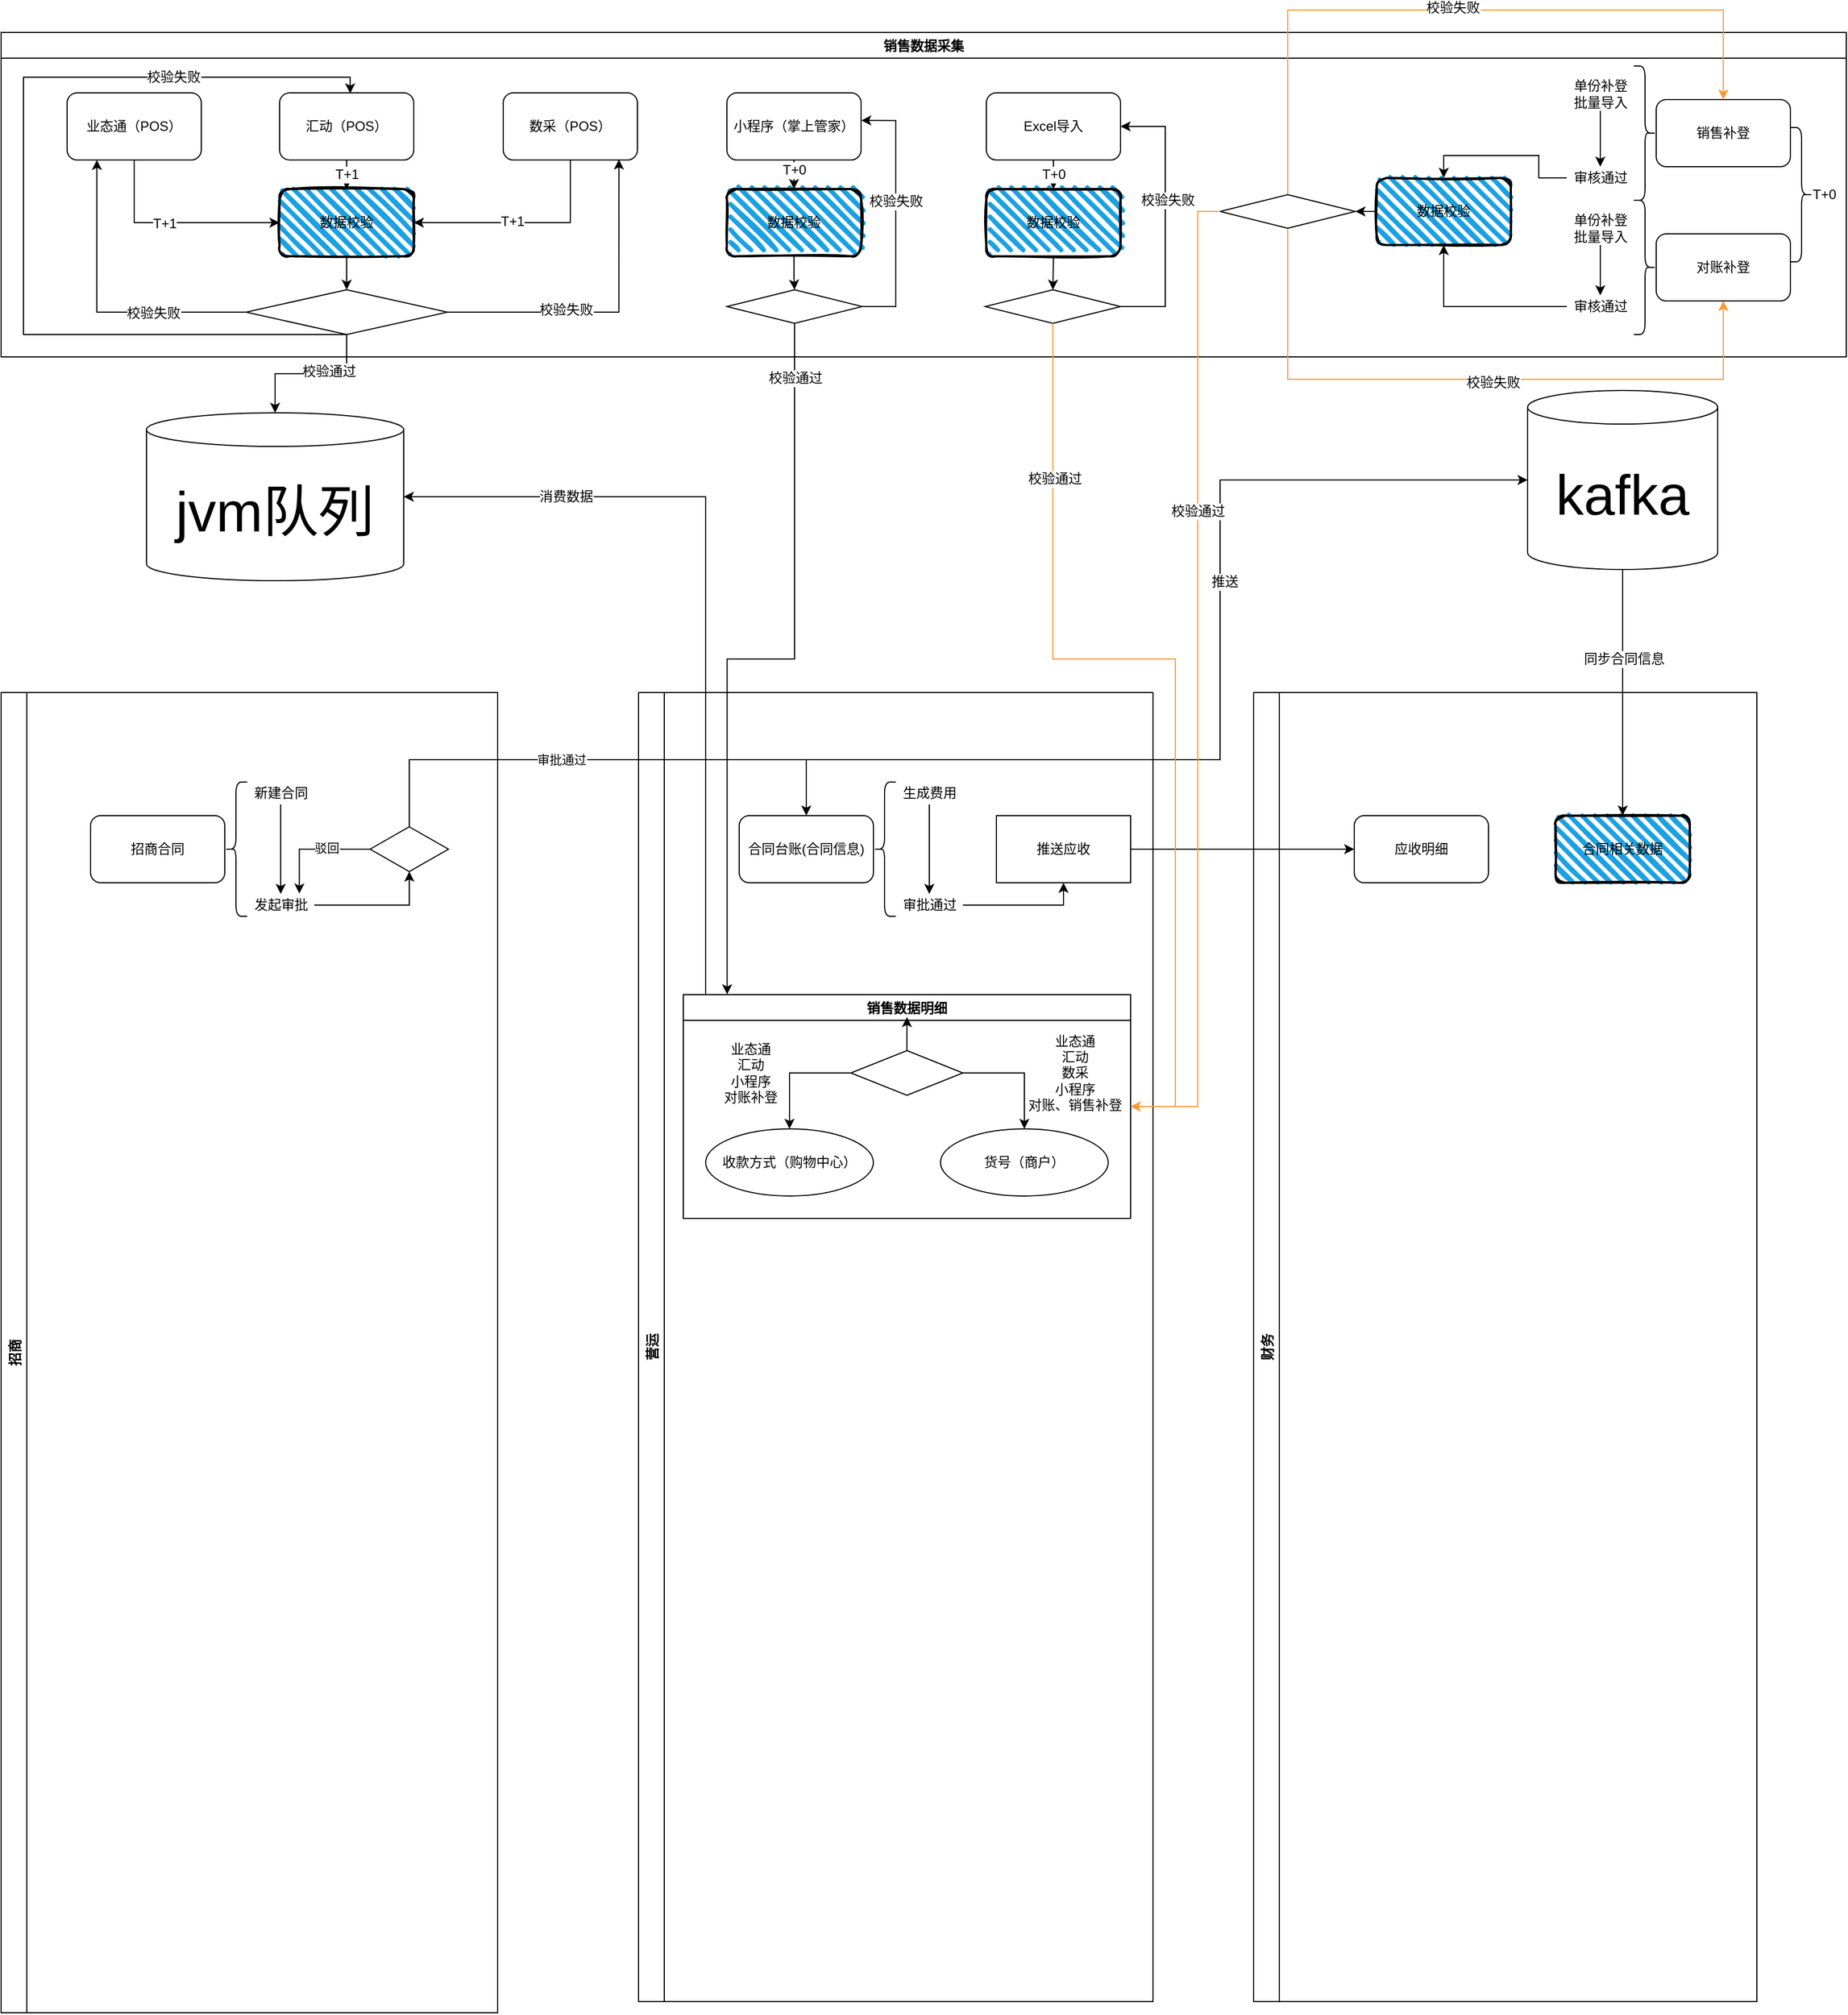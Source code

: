 <mxfile version="17.1.2" type="github">
  <diagram id="C5RBs43oDa-KdzZeNtuy" name="Page-1">
    <mxGraphModel dx="2370" dy="3736" grid="1" gridSize="10" guides="1" tooltips="1" connect="1" arrows="1" fold="1" page="1" pageScale="1" pageWidth="827" pageHeight="1169" math="0" shadow="0">
      <root>
        <mxCell id="WIyWlLk6GJQsqaUBKTNV-0" />
        <mxCell id="WIyWlLk6GJQsqaUBKTNV-1" parent="WIyWlLk6GJQsqaUBKTNV-0" />
        <mxCell id="hI4Vrk3YfiVBAEvMPHJm-42" value="招商" style="swimlane;horizontal=0;" vertex="1" parent="WIyWlLk6GJQsqaUBKTNV-1">
          <mxGeometry y="-1170" width="444" height="1180" as="geometry">
            <mxRectangle x="100" y="320" width="30" height="50" as="alternateBounds" />
          </mxGeometry>
        </mxCell>
        <mxCell id="hI4Vrk3YfiVBAEvMPHJm-3" value="招商合同" style="rounded=1;whiteSpace=wrap;html=1;" vertex="1" parent="hI4Vrk3YfiVBAEvMPHJm-42">
          <mxGeometry x="80" y="110" width="120" height="60" as="geometry" />
        </mxCell>
        <mxCell id="hI4Vrk3YfiVBAEvMPHJm-11" value="新建合同" style="text;html=1;align=center;verticalAlign=middle;resizable=0;points=[];autosize=1;strokeColor=none;fillColor=none;" vertex="1" parent="hI4Vrk3YfiVBAEvMPHJm-42">
          <mxGeometry x="220" y="80" width="60" height="20" as="geometry" />
        </mxCell>
        <mxCell id="hI4Vrk3YfiVBAEvMPHJm-13" value="" style="edgeStyle=orthogonalEdgeStyle;rounded=0;orthogonalLoop=1;jettySize=auto;html=1;" edge="1" parent="hI4Vrk3YfiVBAEvMPHJm-42" source="hI4Vrk3YfiVBAEvMPHJm-11" target="hI4Vrk3YfiVBAEvMPHJm-12">
          <mxGeometry relative="1" as="geometry" />
        </mxCell>
        <mxCell id="hI4Vrk3YfiVBAEvMPHJm-10" value="" style="shape=curlyBracket;whiteSpace=wrap;html=1;rounded=1;" vertex="1" parent="hI4Vrk3YfiVBAEvMPHJm-42">
          <mxGeometry x="200" y="80" width="20" height="120" as="geometry" />
        </mxCell>
        <mxCell id="hI4Vrk3YfiVBAEvMPHJm-50" style="edgeStyle=orthogonalEdgeStyle;rounded=0;orthogonalLoop=1;jettySize=auto;html=1;entryX=0.5;entryY=1;entryDx=0;entryDy=0;" edge="1" parent="hI4Vrk3YfiVBAEvMPHJm-42" source="hI4Vrk3YfiVBAEvMPHJm-12" target="hI4Vrk3YfiVBAEvMPHJm-49">
          <mxGeometry relative="1" as="geometry" />
        </mxCell>
        <mxCell id="hI4Vrk3YfiVBAEvMPHJm-12" value="发起审批" style="text;html=1;align=center;verticalAlign=middle;resizable=0;points=[];autosize=1;strokeColor=none;fillColor=none;" vertex="1" parent="hI4Vrk3YfiVBAEvMPHJm-42">
          <mxGeometry x="220" y="180" width="60" height="20" as="geometry" />
        </mxCell>
        <mxCell id="hI4Vrk3YfiVBAEvMPHJm-54" style="edgeStyle=orthogonalEdgeStyle;rounded=0;orthogonalLoop=1;jettySize=auto;html=1;entryX=0.778;entryY=-0.017;entryDx=0;entryDy=0;entryPerimeter=0;" edge="1" parent="hI4Vrk3YfiVBAEvMPHJm-42" source="hI4Vrk3YfiVBAEvMPHJm-49" target="hI4Vrk3YfiVBAEvMPHJm-12">
          <mxGeometry relative="1" as="geometry" />
        </mxCell>
        <mxCell id="hI4Vrk3YfiVBAEvMPHJm-55" value="驳回" style="edgeLabel;html=1;align=center;verticalAlign=middle;resizable=0;points=[];" vertex="1" connectable="0" parent="hI4Vrk3YfiVBAEvMPHJm-54">
          <mxGeometry x="-0.238" y="-1" relative="1" as="geometry">
            <mxPoint as="offset" />
          </mxGeometry>
        </mxCell>
        <mxCell id="hI4Vrk3YfiVBAEvMPHJm-49" value="" style="rhombus;whiteSpace=wrap;html=1;" vertex="1" parent="hI4Vrk3YfiVBAEvMPHJm-42">
          <mxGeometry x="330" y="120" width="70" height="40" as="geometry" />
        </mxCell>
        <mxCell id="hI4Vrk3YfiVBAEvMPHJm-44" value="营运" style="swimlane;horizontal=0;startSize=23;" vertex="1" parent="WIyWlLk6GJQsqaUBKTNV-1">
          <mxGeometry x="570" y="-1170" width="460" height="1170" as="geometry">
            <mxRectangle x="100" y="320" width="30" height="50" as="alternateBounds" />
          </mxGeometry>
        </mxCell>
        <mxCell id="hI4Vrk3YfiVBAEvMPHJm-29" value="生成费用" style="text;html=1;align=center;verticalAlign=middle;resizable=0;points=[];autosize=1;strokeColor=none;fillColor=none;" vertex="1" parent="hI4Vrk3YfiVBAEvMPHJm-44">
          <mxGeometry x="230" y="80" width="60" height="20" as="geometry" />
        </mxCell>
        <mxCell id="hI4Vrk3YfiVBAEvMPHJm-30" value="审批通过" style="text;html=1;align=center;verticalAlign=middle;resizable=0;points=[];autosize=1;strokeColor=none;fillColor=none;" vertex="1" parent="hI4Vrk3YfiVBAEvMPHJm-44">
          <mxGeometry x="230" y="180" width="60" height="20" as="geometry" />
        </mxCell>
        <mxCell id="hI4Vrk3YfiVBAEvMPHJm-31" value="" style="edgeStyle=orthogonalEdgeStyle;rounded=0;orthogonalLoop=1;jettySize=auto;html=1;" edge="1" parent="hI4Vrk3YfiVBAEvMPHJm-44" source="hI4Vrk3YfiVBAEvMPHJm-29" target="hI4Vrk3YfiVBAEvMPHJm-30">
          <mxGeometry relative="1" as="geometry">
            <Array as="points">
              <mxPoint x="260" y="160" />
              <mxPoint x="260" y="160" />
            </Array>
          </mxGeometry>
        </mxCell>
        <mxCell id="hI4Vrk3YfiVBAEvMPHJm-58" value="" style="shape=curlyBracket;whiteSpace=wrap;html=1;rounded=1;" vertex="1" parent="hI4Vrk3YfiVBAEvMPHJm-44">
          <mxGeometry x="210" y="80" width="20" height="120" as="geometry" />
        </mxCell>
        <mxCell id="hI4Vrk3YfiVBAEvMPHJm-67" value="推送应收" style="whiteSpace=wrap;html=1;" vertex="1" parent="hI4Vrk3YfiVBAEvMPHJm-44">
          <mxGeometry x="320" y="110" width="120" height="60" as="geometry" />
        </mxCell>
        <mxCell id="hI4Vrk3YfiVBAEvMPHJm-68" value="" style="edgeStyle=orthogonalEdgeStyle;rounded=0;orthogonalLoop=1;jettySize=auto;html=1;" edge="1" parent="hI4Vrk3YfiVBAEvMPHJm-44" source="hI4Vrk3YfiVBAEvMPHJm-30" target="hI4Vrk3YfiVBAEvMPHJm-67">
          <mxGeometry relative="1" as="geometry" />
        </mxCell>
        <mxCell id="hI4Vrk3YfiVBAEvMPHJm-71" value="合同台账(合同信息)" style="rounded=1;whiteSpace=wrap;html=1;" vertex="1" parent="hI4Vrk3YfiVBAEvMPHJm-44">
          <mxGeometry x="90" y="110" width="120" height="60" as="geometry" />
        </mxCell>
        <mxCell id="hI4Vrk3YfiVBAEvMPHJm-78" value="" style="edgeStyle=segmentEdgeStyle;endArrow=classic;html=1;rounded=0;fontSize=50;" edge="1" parent="hI4Vrk3YfiVBAEvMPHJm-44" target="hI4Vrk3YfiVBAEvMPHJm-75">
          <mxGeometry width="50" height="50" relative="1" as="geometry">
            <mxPoint x="150" y="60" as="sourcePoint" />
            <mxPoint x="100" y="10" as="targetPoint" />
            <Array as="points">
              <mxPoint x="520" y="60" />
              <mxPoint x="520" y="-190" />
            </Array>
          </mxGeometry>
        </mxCell>
        <mxCell id="hI4Vrk3YfiVBAEvMPHJm-139" value="推送" style="edgeLabel;html=1;align=center;verticalAlign=middle;resizable=0;points=[];fontSize=12;" vertex="1" connectable="0" parent="hI4Vrk3YfiVBAEvMPHJm-78">
          <mxGeometry x="0.183" y="-4" relative="1" as="geometry">
            <mxPoint as="offset" />
          </mxGeometry>
        </mxCell>
        <mxCell id="hI4Vrk3YfiVBAEvMPHJm-140" value="销售数据明细" style="swimlane;fontSize=12;" vertex="1" parent="hI4Vrk3YfiVBAEvMPHJm-44">
          <mxGeometry x="40" y="270" width="400" height="200" as="geometry" />
        </mxCell>
        <mxCell id="hI4Vrk3YfiVBAEvMPHJm-142" value="收款方式（购物中心）" style="ellipse;whiteSpace=wrap;html=1;fontSize=12;" vertex="1" parent="hI4Vrk3YfiVBAEvMPHJm-140">
          <mxGeometry x="20" y="120" width="150" height="60" as="geometry" />
        </mxCell>
        <mxCell id="hI4Vrk3YfiVBAEvMPHJm-141" value="货号（商户）" style="ellipse;whiteSpace=wrap;html=1;fontSize=12;" vertex="1" parent="hI4Vrk3YfiVBAEvMPHJm-140">
          <mxGeometry x="230" y="120" width="150" height="60" as="geometry" />
        </mxCell>
        <mxCell id="hI4Vrk3YfiVBAEvMPHJm-146" style="edgeStyle=orthogonalEdgeStyle;rounded=0;orthogonalLoop=1;jettySize=auto;html=1;exitX=0;exitY=0.5;exitDx=0;exitDy=0;entryX=0.5;entryY=0;entryDx=0;entryDy=0;fontSize=12;" edge="1" parent="hI4Vrk3YfiVBAEvMPHJm-140" source="hI4Vrk3YfiVBAEvMPHJm-143" target="hI4Vrk3YfiVBAEvMPHJm-142">
          <mxGeometry relative="1" as="geometry">
            <Array as="points">
              <mxPoint x="95" y="70" />
            </Array>
          </mxGeometry>
        </mxCell>
        <mxCell id="hI4Vrk3YfiVBAEvMPHJm-147" value="业态通&lt;br&gt;汇动&lt;br&gt;小程序&lt;br&gt;对账补登" style="edgeLabel;html=1;align=center;verticalAlign=middle;resizable=0;points=[];fontSize=12;" vertex="1" connectable="0" parent="hI4Vrk3YfiVBAEvMPHJm-146">
          <mxGeometry x="-0.383" relative="1" as="geometry">
            <mxPoint x="-58" as="offset" />
          </mxGeometry>
        </mxCell>
        <mxCell id="hI4Vrk3YfiVBAEvMPHJm-148" style="edgeStyle=orthogonalEdgeStyle;rounded=0;orthogonalLoop=1;jettySize=auto;html=1;exitX=1;exitY=0.5;exitDx=0;exitDy=0;entryX=0.5;entryY=0;entryDx=0;entryDy=0;fontSize=12;" edge="1" parent="hI4Vrk3YfiVBAEvMPHJm-140" source="hI4Vrk3YfiVBAEvMPHJm-143" target="hI4Vrk3YfiVBAEvMPHJm-141">
          <mxGeometry relative="1" as="geometry" />
        </mxCell>
        <mxCell id="hI4Vrk3YfiVBAEvMPHJm-149" value="业态通&lt;br&gt;汇动&lt;br&gt;数采&lt;br&gt;小程序&lt;br&gt;对账、销售补登" style="edgeLabel;html=1;align=center;verticalAlign=middle;resizable=0;points=[];fontSize=12;" vertex="1" connectable="0" parent="hI4Vrk3YfiVBAEvMPHJm-148">
          <mxGeometry x="-0.2" y="1" relative="1" as="geometry">
            <mxPoint x="58" y="1" as="offset" />
          </mxGeometry>
        </mxCell>
        <mxCell id="hI4Vrk3YfiVBAEvMPHJm-143" value="" style="rhombus;whiteSpace=wrap;html=1;fontSize=12;" vertex="1" parent="hI4Vrk3YfiVBAEvMPHJm-140">
          <mxGeometry x="150" y="50" width="100" height="40" as="geometry" />
        </mxCell>
        <mxCell id="hI4Vrk3YfiVBAEvMPHJm-45" value="财务" style="swimlane;horizontal=0;startSize=23;" vertex="1" parent="WIyWlLk6GJQsqaUBKTNV-1">
          <mxGeometry x="1120" y="-1170" width="450" height="1170" as="geometry">
            <mxRectangle x="100" y="320" width="30" height="50" as="alternateBounds" />
          </mxGeometry>
        </mxCell>
        <mxCell id="hI4Vrk3YfiVBAEvMPHJm-32" value="应收明细" style="rounded=1;whiteSpace=wrap;html=1;" vertex="1" parent="hI4Vrk3YfiVBAEvMPHJm-45">
          <mxGeometry x="90" y="110" width="120" height="60" as="geometry" />
        </mxCell>
        <mxCell id="hI4Vrk3YfiVBAEvMPHJm-72" value="合同相关数据" style="rounded=1;whiteSpace=wrap;html=1;strokeWidth=2;fillWeight=4;hachureGap=8;hachureAngle=45;fillColor=#1ba1e2;sketch=1;" vertex="1" parent="hI4Vrk3YfiVBAEvMPHJm-45">
          <mxGeometry x="270" y="110" width="120" height="60" as="geometry" />
        </mxCell>
        <mxCell id="hI4Vrk3YfiVBAEvMPHJm-51" style="edgeStyle=orthogonalEdgeStyle;rounded=0;orthogonalLoop=1;jettySize=auto;html=1;" edge="1" parent="WIyWlLk6GJQsqaUBKTNV-1" source="hI4Vrk3YfiVBAEvMPHJm-49">
          <mxGeometry relative="1" as="geometry">
            <mxPoint x="720" y="-1060" as="targetPoint" />
            <Array as="points">
              <mxPoint x="409" y="-1110" />
              <mxPoint x="720" y="-1110" />
              <mxPoint x="720" y="-1060" />
            </Array>
          </mxGeometry>
        </mxCell>
        <mxCell id="hI4Vrk3YfiVBAEvMPHJm-52" value="审批通过" style="edgeLabel;html=1;align=center;verticalAlign=middle;resizable=0;points=[];" vertex="1" connectable="0" parent="hI4Vrk3YfiVBAEvMPHJm-51">
          <mxGeometry x="-0.417" relative="1" as="geometry">
            <mxPoint x="60" as="offset" />
          </mxGeometry>
        </mxCell>
        <mxCell id="hI4Vrk3YfiVBAEvMPHJm-69" style="edgeStyle=orthogonalEdgeStyle;rounded=0;orthogonalLoop=1;jettySize=auto;html=1;entryX=0;entryY=0.5;entryDx=0;entryDy=0;" edge="1" parent="WIyWlLk6GJQsqaUBKTNV-1" source="hI4Vrk3YfiVBAEvMPHJm-67" target="hI4Vrk3YfiVBAEvMPHJm-32">
          <mxGeometry relative="1" as="geometry" />
        </mxCell>
        <mxCell id="hI4Vrk3YfiVBAEvMPHJm-79" style="edgeStyle=orthogonalEdgeStyle;rounded=0;orthogonalLoop=1;jettySize=auto;html=1;fontSize=50;" edge="1" parent="WIyWlLk6GJQsqaUBKTNV-1" source="hI4Vrk3YfiVBAEvMPHJm-75" target="hI4Vrk3YfiVBAEvMPHJm-72">
          <mxGeometry relative="1" as="geometry" />
        </mxCell>
        <mxCell id="hI4Vrk3YfiVBAEvMPHJm-80" value="同步合同信息" style="edgeLabel;html=1;align=center;verticalAlign=middle;resizable=0;points=[];fontSize=12;" vertex="1" connectable="0" parent="hI4Vrk3YfiVBAEvMPHJm-79">
          <mxGeometry x="-0.275" y="2" relative="1" as="geometry">
            <mxPoint x="-1" as="offset" />
          </mxGeometry>
        </mxCell>
        <mxCell id="hI4Vrk3YfiVBAEvMPHJm-75" value="kafka" style="shape=cylinder3;whiteSpace=wrap;html=1;boundedLbl=1;backgroundOutline=1;size=15;fontSize=50;" vertex="1" parent="WIyWlLk6GJQsqaUBKTNV-1">
          <mxGeometry x="1365" y="-1440" width="170" height="160" as="geometry" />
        </mxCell>
        <mxCell id="hI4Vrk3YfiVBAEvMPHJm-81" value="销售数据采集" style="swimlane;fontSize=12;" vertex="1" parent="WIyWlLk6GJQsqaUBKTNV-1">
          <mxGeometry y="-1760" width="1650" height="290" as="geometry" />
        </mxCell>
        <mxCell id="hI4Vrk3YfiVBAEvMPHJm-91" style="edgeStyle=orthogonalEdgeStyle;rounded=0;orthogonalLoop=1;jettySize=auto;html=1;fontSize=12;entryX=0;entryY=0.5;entryDx=0;entryDy=0;" edge="1" parent="hI4Vrk3YfiVBAEvMPHJm-81" source="hI4Vrk3YfiVBAEvMPHJm-85" target="hI4Vrk3YfiVBAEvMPHJm-101">
          <mxGeometry relative="1" as="geometry">
            <mxPoint x="230" y="176" as="targetPoint" />
            <Array as="points">
              <mxPoint x="119" y="170" />
            </Array>
          </mxGeometry>
        </mxCell>
        <mxCell id="hI4Vrk3YfiVBAEvMPHJm-123" value="T+1" style="edgeLabel;html=1;align=center;verticalAlign=middle;resizable=0;points=[];fontSize=12;" vertex="1" connectable="0" parent="hI4Vrk3YfiVBAEvMPHJm-91">
          <mxGeometry x="-0.109" y="-1" relative="1" as="geometry">
            <mxPoint as="offset" />
          </mxGeometry>
        </mxCell>
        <mxCell id="hI4Vrk3YfiVBAEvMPHJm-85" value="业态通（POS）" style="rounded=1;whiteSpace=wrap;html=1;fontSize=12;" vertex="1" parent="hI4Vrk3YfiVBAEvMPHJm-81">
          <mxGeometry x="59" y="54" width="120" height="60" as="geometry" />
        </mxCell>
        <mxCell id="hI4Vrk3YfiVBAEvMPHJm-92" value="T+1" style="edgeStyle=orthogonalEdgeStyle;rounded=0;orthogonalLoop=1;jettySize=auto;html=1;entryX=0.5;entryY=0;entryDx=0;entryDy=0;fontSize=12;" edge="1" parent="hI4Vrk3YfiVBAEvMPHJm-81" source="hI4Vrk3YfiVBAEvMPHJm-86" target="hI4Vrk3YfiVBAEvMPHJm-101">
          <mxGeometry relative="1" as="geometry">
            <mxPoint x="309" y="160" as="targetPoint" />
          </mxGeometry>
        </mxCell>
        <mxCell id="hI4Vrk3YfiVBAEvMPHJm-86" value="汇动（POS）" style="rounded=1;whiteSpace=wrap;html=1;fontSize=12;" vertex="1" parent="hI4Vrk3YfiVBAEvMPHJm-81">
          <mxGeometry x="249" y="54" width="120" height="60" as="geometry" />
        </mxCell>
        <mxCell id="hI4Vrk3YfiVBAEvMPHJm-93" style="edgeStyle=orthogonalEdgeStyle;rounded=0;orthogonalLoop=1;jettySize=auto;html=1;fontSize=12;entryX=1;entryY=0.5;entryDx=0;entryDy=0;" edge="1" parent="hI4Vrk3YfiVBAEvMPHJm-81" source="hI4Vrk3YfiVBAEvMPHJm-87" target="hI4Vrk3YfiVBAEvMPHJm-101">
          <mxGeometry relative="1" as="geometry">
            <mxPoint x="400" y="176" as="targetPoint" />
            <Array as="points">
              <mxPoint x="509" y="170" />
            </Array>
          </mxGeometry>
        </mxCell>
        <mxCell id="hI4Vrk3YfiVBAEvMPHJm-124" value="T+1" style="edgeLabel;html=1;align=center;verticalAlign=middle;resizable=0;points=[];fontSize=12;" vertex="1" connectable="0" parent="hI4Vrk3YfiVBAEvMPHJm-93">
          <mxGeometry x="0.1" y="-1" relative="1" as="geometry">
            <mxPoint as="offset" />
          </mxGeometry>
        </mxCell>
        <mxCell id="hI4Vrk3YfiVBAEvMPHJm-87" value="数采（POS）" style="rounded=1;whiteSpace=wrap;html=1;fontSize=12;" vertex="1" parent="hI4Vrk3YfiVBAEvMPHJm-81">
          <mxGeometry x="449" y="54" width="120" height="60" as="geometry" />
        </mxCell>
        <mxCell id="hI4Vrk3YfiVBAEvMPHJm-126" style="edgeStyle=orthogonalEdgeStyle;rounded=0;orthogonalLoop=1;jettySize=auto;html=1;entryX=0.5;entryY=0;entryDx=0;entryDy=0;fontSize=12;" edge="1" parent="hI4Vrk3YfiVBAEvMPHJm-81" source="hI4Vrk3YfiVBAEvMPHJm-88" target="hI4Vrk3YfiVBAEvMPHJm-125">
          <mxGeometry relative="1" as="geometry" />
        </mxCell>
        <mxCell id="hI4Vrk3YfiVBAEvMPHJm-129" value="T+0" style="edgeLabel;html=1;align=center;verticalAlign=middle;resizable=0;points=[];fontSize=12;" vertex="1" connectable="0" parent="hI4Vrk3YfiVBAEvMPHJm-126">
          <mxGeometry x="0.359" relative="1" as="geometry">
            <mxPoint as="offset" />
          </mxGeometry>
        </mxCell>
        <mxCell id="hI4Vrk3YfiVBAEvMPHJm-88" value="小程序（掌上管家）" style="rounded=1;whiteSpace=wrap;html=1;fontSize=12;" vertex="1" parent="hI4Vrk3YfiVBAEvMPHJm-81">
          <mxGeometry x="649" y="54" width="120" height="60" as="geometry" />
        </mxCell>
        <mxCell id="hI4Vrk3YfiVBAEvMPHJm-103" value="" style="edgeStyle=orthogonalEdgeStyle;rounded=0;orthogonalLoop=1;jettySize=auto;html=1;fontSize=12;" edge="1" parent="hI4Vrk3YfiVBAEvMPHJm-81" source="hI4Vrk3YfiVBAEvMPHJm-101" target="hI4Vrk3YfiVBAEvMPHJm-102">
          <mxGeometry relative="1" as="geometry" />
        </mxCell>
        <mxCell id="hI4Vrk3YfiVBAEvMPHJm-101" value="数据校验" style="rounded=1;whiteSpace=wrap;html=1;strokeWidth=2;fillWeight=4;hachureGap=8;hachureAngle=45;fillColor=#1ba1e2;sketch=1;fontSize=12;" vertex="1" parent="hI4Vrk3YfiVBAEvMPHJm-81">
          <mxGeometry x="249" y="140" width="120" height="60" as="geometry" />
        </mxCell>
        <mxCell id="hI4Vrk3YfiVBAEvMPHJm-109" style="edgeStyle=orthogonalEdgeStyle;rounded=0;orthogonalLoop=1;jettySize=auto;html=1;exitX=0;exitY=0.5;exitDx=0;exitDy=0;entryX=0.222;entryY=0.999;entryDx=0;entryDy=0;entryPerimeter=0;fontSize=50;" edge="1" parent="hI4Vrk3YfiVBAEvMPHJm-81" source="hI4Vrk3YfiVBAEvMPHJm-102" target="hI4Vrk3YfiVBAEvMPHJm-85">
          <mxGeometry relative="1" as="geometry" />
        </mxCell>
        <mxCell id="hI4Vrk3YfiVBAEvMPHJm-110" value="校验失败" style="edgeLabel;html=1;align=center;verticalAlign=middle;resizable=0;points=[];fontSize=12;" vertex="1" connectable="0" parent="hI4Vrk3YfiVBAEvMPHJm-109">
          <mxGeometry x="-0.379" y="1" relative="1" as="geometry">
            <mxPoint as="offset" />
          </mxGeometry>
        </mxCell>
        <mxCell id="hI4Vrk3YfiVBAEvMPHJm-111" style="edgeStyle=orthogonalEdgeStyle;rounded=0;orthogonalLoop=1;jettySize=auto;html=1;exitX=1;exitY=0.5;exitDx=0;exitDy=0;entryX=0.862;entryY=0.992;entryDx=0;entryDy=0;entryPerimeter=0;fontSize=12;" edge="1" parent="hI4Vrk3YfiVBAEvMPHJm-81" source="hI4Vrk3YfiVBAEvMPHJm-102" target="hI4Vrk3YfiVBAEvMPHJm-87">
          <mxGeometry relative="1" as="geometry" />
        </mxCell>
        <mxCell id="hI4Vrk3YfiVBAEvMPHJm-112" value="校验失败" style="edgeLabel;html=1;align=center;verticalAlign=middle;resizable=0;points=[];fontSize=12;" vertex="1" connectable="0" parent="hI4Vrk3YfiVBAEvMPHJm-111">
          <mxGeometry x="-0.267" y="2" relative="1" as="geometry">
            <mxPoint as="offset" />
          </mxGeometry>
        </mxCell>
        <mxCell id="hI4Vrk3YfiVBAEvMPHJm-102" value="" style="rhombus;whiteSpace=wrap;html=1;fontSize=12;" vertex="1" parent="hI4Vrk3YfiVBAEvMPHJm-81">
          <mxGeometry x="219" y="230" width="180" height="40" as="geometry" />
        </mxCell>
        <mxCell id="hI4Vrk3YfiVBAEvMPHJm-115" style="edgeStyle=orthogonalEdgeStyle;rounded=0;orthogonalLoop=1;jettySize=auto;html=1;fontSize=12;entryX=0.526;entryY=0.009;entryDx=0;entryDy=0;entryPerimeter=0;" edge="1" parent="hI4Vrk3YfiVBAEvMPHJm-81" target="hI4Vrk3YfiVBAEvMPHJm-86">
          <mxGeometry relative="1" as="geometry">
            <mxPoint x="320" y="40" as="targetPoint" />
            <mxPoint x="310" y="270" as="sourcePoint" />
            <Array as="points">
              <mxPoint x="303" y="270" />
              <mxPoint x="20" y="270" />
              <mxPoint x="20" y="40" />
              <mxPoint x="312" y="40" />
            </Array>
          </mxGeometry>
        </mxCell>
        <mxCell id="hI4Vrk3YfiVBAEvMPHJm-117" value="校验失败" style="edgeLabel;html=1;align=center;verticalAlign=middle;resizable=0;points=[];fontSize=12;" vertex="1" connectable="0" parent="hI4Vrk3YfiVBAEvMPHJm-115">
          <mxGeometry x="0.582" relative="1" as="geometry">
            <mxPoint as="offset" />
          </mxGeometry>
        </mxCell>
        <mxCell id="hI4Vrk3YfiVBAEvMPHJm-132" style="edgeStyle=orthogonalEdgeStyle;rounded=0;orthogonalLoop=1;jettySize=auto;html=1;entryX=0.5;entryY=0;entryDx=0;entryDy=0;fontSize=12;" edge="1" parent="hI4Vrk3YfiVBAEvMPHJm-81" source="hI4Vrk3YfiVBAEvMPHJm-125" target="hI4Vrk3YfiVBAEvMPHJm-130">
          <mxGeometry relative="1" as="geometry" />
        </mxCell>
        <mxCell id="hI4Vrk3YfiVBAEvMPHJm-125" value="数据校验" style="rounded=1;whiteSpace=wrap;html=1;strokeWidth=2;fillWeight=4;hachureGap=8;hachureAngle=45;fillColor=#1ba1e2;sketch=1;fontSize=12;" vertex="1" parent="hI4Vrk3YfiVBAEvMPHJm-81">
          <mxGeometry x="649" y="140" width="120" height="60" as="geometry" />
        </mxCell>
        <mxCell id="hI4Vrk3YfiVBAEvMPHJm-133" style="edgeStyle=orthogonalEdgeStyle;rounded=0;orthogonalLoop=1;jettySize=auto;html=1;exitX=1;exitY=0.5;exitDx=0;exitDy=0;entryX=1.001;entryY=0.411;entryDx=0;entryDy=0;entryPerimeter=0;fontSize=12;" edge="1" parent="hI4Vrk3YfiVBAEvMPHJm-81" source="hI4Vrk3YfiVBAEvMPHJm-130" target="hI4Vrk3YfiVBAEvMPHJm-88">
          <mxGeometry relative="1" as="geometry">
            <Array as="points">
              <mxPoint x="800" y="245" />
              <mxPoint x="800" y="79" />
            </Array>
          </mxGeometry>
        </mxCell>
        <mxCell id="hI4Vrk3YfiVBAEvMPHJm-134" value="校验失败" style="edgeLabel;html=1;align=center;verticalAlign=middle;resizable=0;points=[];fontSize=12;" vertex="1" connectable="0" parent="hI4Vrk3YfiVBAEvMPHJm-133">
          <mxGeometry x="0.098" relative="1" as="geometry">
            <mxPoint as="offset" />
          </mxGeometry>
        </mxCell>
        <mxCell id="hI4Vrk3YfiVBAEvMPHJm-130" value="" style="rhombus;whiteSpace=wrap;html=1;fontSize=12;" vertex="1" parent="hI4Vrk3YfiVBAEvMPHJm-81">
          <mxGeometry x="649" y="230" width="121" height="30" as="geometry" />
        </mxCell>
        <mxCell id="hI4Vrk3YfiVBAEvMPHJm-156" value="T+0" style="edgeStyle=orthogonalEdgeStyle;rounded=0;orthogonalLoop=1;jettySize=auto;html=1;entryX=0.5;entryY=0;entryDx=0;entryDy=0;fontSize=12;" edge="1" parent="hI4Vrk3YfiVBAEvMPHJm-81" source="hI4Vrk3YfiVBAEvMPHJm-150" target="hI4Vrk3YfiVBAEvMPHJm-153">
          <mxGeometry relative="1" as="geometry" />
        </mxCell>
        <mxCell id="hI4Vrk3YfiVBAEvMPHJm-150" value="Excel导入" style="rounded=1;whiteSpace=wrap;html=1;fontSize=12;" vertex="1" parent="hI4Vrk3YfiVBAEvMPHJm-81">
          <mxGeometry x="881" y="54" width="120" height="60" as="geometry" />
        </mxCell>
        <mxCell id="hI4Vrk3YfiVBAEvMPHJm-151" value="销售补登" style="rounded=1;whiteSpace=wrap;html=1;fontSize=12;" vertex="1" parent="hI4Vrk3YfiVBAEvMPHJm-81">
          <mxGeometry x="1480" y="60" width="120" height="60" as="geometry" />
        </mxCell>
        <mxCell id="hI4Vrk3YfiVBAEvMPHJm-152" value="对账补登" style="rounded=1;whiteSpace=wrap;html=1;fontSize=12;" vertex="1" parent="hI4Vrk3YfiVBAEvMPHJm-81">
          <mxGeometry x="1480" y="180" width="120" height="60" as="geometry" />
        </mxCell>
        <mxCell id="hI4Vrk3YfiVBAEvMPHJm-160" style="edgeStyle=orthogonalEdgeStyle;rounded=0;orthogonalLoop=1;jettySize=auto;html=1;exitX=0.5;exitY=1;exitDx=0;exitDy=0;entryX=0.5;entryY=0;entryDx=0;entryDy=0;fontSize=12;" edge="1" parent="hI4Vrk3YfiVBAEvMPHJm-81" source="hI4Vrk3YfiVBAEvMPHJm-153" target="hI4Vrk3YfiVBAEvMPHJm-157">
          <mxGeometry relative="1" as="geometry" />
        </mxCell>
        <mxCell id="hI4Vrk3YfiVBAEvMPHJm-153" value="数据校验" style="rounded=1;whiteSpace=wrap;html=1;strokeWidth=2;fillWeight=4;hachureGap=8;hachureAngle=45;fillColor=#1ba1e2;sketch=1;fontSize=12;" vertex="1" parent="hI4Vrk3YfiVBAEvMPHJm-81">
          <mxGeometry x="881" y="140" width="120" height="60" as="geometry" />
        </mxCell>
        <mxCell id="hI4Vrk3YfiVBAEvMPHJm-163" style="edgeStyle=orthogonalEdgeStyle;rounded=0;orthogonalLoop=1;jettySize=auto;html=1;entryX=1;entryY=0.5;entryDx=0;entryDy=0;fontSize=12;" edge="1" parent="hI4Vrk3YfiVBAEvMPHJm-81" source="hI4Vrk3YfiVBAEvMPHJm-157" target="hI4Vrk3YfiVBAEvMPHJm-150">
          <mxGeometry relative="1" as="geometry">
            <Array as="points">
              <mxPoint x="1041" y="245" />
              <mxPoint x="1041" y="84" />
            </Array>
          </mxGeometry>
        </mxCell>
        <mxCell id="hI4Vrk3YfiVBAEvMPHJm-164" value="校验失败" style="edgeLabel;html=1;align=center;verticalAlign=middle;resizable=0;points=[];fontSize=12;" vertex="1" connectable="0" parent="hI4Vrk3YfiVBAEvMPHJm-163">
          <mxGeometry x="0.122" y="-2" relative="1" as="geometry">
            <mxPoint as="offset" />
          </mxGeometry>
        </mxCell>
        <mxCell id="hI4Vrk3YfiVBAEvMPHJm-157" value="" style="rhombus;whiteSpace=wrap;html=1;fontSize=12;" vertex="1" parent="hI4Vrk3YfiVBAEvMPHJm-81">
          <mxGeometry x="880" y="230" width="121" height="30" as="geometry" />
        </mxCell>
        <mxCell id="hI4Vrk3YfiVBAEvMPHJm-174" value="" style="shape=curlyBracket;whiteSpace=wrap;html=1;rounded=1;flipH=1;fontSize=12;" vertex="1" parent="hI4Vrk3YfiVBAEvMPHJm-81">
          <mxGeometry x="1460" y="30" width="20" height="120" as="geometry" />
        </mxCell>
        <mxCell id="hI4Vrk3YfiVBAEvMPHJm-175" value="" style="shape=curlyBracket;whiteSpace=wrap;html=1;rounded=1;flipH=1;fontSize=12;size=0.5;" vertex="1" parent="hI4Vrk3YfiVBAEvMPHJm-81">
          <mxGeometry x="1460" y="150" width="20" height="120" as="geometry" />
        </mxCell>
        <mxCell id="hI4Vrk3YfiVBAEvMPHJm-177" value="" style="shape=curlyBracket;whiteSpace=wrap;html=1;rounded=1;flipH=1;fontSize=12;" vertex="1" parent="hI4Vrk3YfiVBAEvMPHJm-81">
          <mxGeometry x="1600" y="85" width="20" height="120" as="geometry" />
        </mxCell>
        <mxCell id="hI4Vrk3YfiVBAEvMPHJm-180" value="T+0" style="text;html=1;align=center;verticalAlign=middle;resizable=0;points=[];autosize=1;strokeColor=none;fillColor=none;fontSize=12;" vertex="1" parent="hI4Vrk3YfiVBAEvMPHJm-81">
          <mxGeometry x="1610" y="135" width="40" height="20" as="geometry" />
        </mxCell>
        <mxCell id="hI4Vrk3YfiVBAEvMPHJm-228" style="edgeStyle=orthogonalEdgeStyle;rounded=0;orthogonalLoop=1;jettySize=auto;html=1;fontSize=12;" edge="1" parent="hI4Vrk3YfiVBAEvMPHJm-81" source="hI4Vrk3YfiVBAEvMPHJm-181" target="hI4Vrk3YfiVBAEvMPHJm-183">
          <mxGeometry relative="1" as="geometry" />
        </mxCell>
        <mxCell id="hI4Vrk3YfiVBAEvMPHJm-181" value="单份补登&lt;br&gt;批量导入" style="text;html=1;align=center;verticalAlign=middle;resizable=0;points=[];autosize=1;strokeColor=none;fillColor=none;fontSize=12;" vertex="1" parent="hI4Vrk3YfiVBAEvMPHJm-81">
          <mxGeometry x="1400" y="40" width="60" height="30" as="geometry" />
        </mxCell>
        <mxCell id="hI4Vrk3YfiVBAEvMPHJm-231" style="edgeStyle=orthogonalEdgeStyle;rounded=0;orthogonalLoop=1;jettySize=auto;html=1;entryX=0.5;entryY=0;entryDx=0;entryDy=0;fontSize=12;" edge="1" parent="hI4Vrk3YfiVBAEvMPHJm-81" source="hI4Vrk3YfiVBAEvMPHJm-183" target="hI4Vrk3YfiVBAEvMPHJm-230">
          <mxGeometry relative="1" as="geometry" />
        </mxCell>
        <mxCell id="hI4Vrk3YfiVBAEvMPHJm-183" value="审核通过" style="text;html=1;align=center;verticalAlign=middle;resizable=0;points=[];autosize=1;strokeColor=none;fillColor=none;fontSize=12;" vertex="1" parent="hI4Vrk3YfiVBAEvMPHJm-81">
          <mxGeometry x="1400" y="120" width="60" height="20" as="geometry" />
        </mxCell>
        <mxCell id="hI4Vrk3YfiVBAEvMPHJm-229" style="edgeStyle=orthogonalEdgeStyle;rounded=0;orthogonalLoop=1;jettySize=auto;html=1;fontSize=12;" edge="1" parent="hI4Vrk3YfiVBAEvMPHJm-81" source="hI4Vrk3YfiVBAEvMPHJm-226" target="hI4Vrk3YfiVBAEvMPHJm-227">
          <mxGeometry relative="1" as="geometry" />
        </mxCell>
        <mxCell id="hI4Vrk3YfiVBAEvMPHJm-226" value="单份补登&lt;br&gt;批量导入" style="text;html=1;align=center;verticalAlign=middle;resizable=0;points=[];autosize=1;strokeColor=none;fillColor=none;fontSize=12;" vertex="1" parent="hI4Vrk3YfiVBAEvMPHJm-81">
          <mxGeometry x="1400" y="160" width="60" height="30" as="geometry" />
        </mxCell>
        <mxCell id="hI4Vrk3YfiVBAEvMPHJm-232" style="edgeStyle=orthogonalEdgeStyle;rounded=0;orthogonalLoop=1;jettySize=auto;html=1;entryX=0.5;entryY=1;entryDx=0;entryDy=0;fontSize=12;" edge="1" parent="hI4Vrk3YfiVBAEvMPHJm-81" source="hI4Vrk3YfiVBAEvMPHJm-227" target="hI4Vrk3YfiVBAEvMPHJm-230">
          <mxGeometry relative="1" as="geometry" />
        </mxCell>
        <mxCell id="hI4Vrk3YfiVBAEvMPHJm-227" value="审核通过" style="text;html=1;align=center;verticalAlign=middle;resizable=0;points=[];autosize=1;strokeColor=none;fillColor=none;fontSize=12;" vertex="1" parent="hI4Vrk3YfiVBAEvMPHJm-81">
          <mxGeometry x="1400" y="235" width="60" height="20" as="geometry" />
        </mxCell>
        <mxCell id="hI4Vrk3YfiVBAEvMPHJm-234" style="edgeStyle=orthogonalEdgeStyle;rounded=0;orthogonalLoop=1;jettySize=auto;html=1;exitX=0;exitY=0.5;exitDx=0;exitDy=0;entryX=1;entryY=0.5;entryDx=0;entryDy=0;fontSize=12;" edge="1" parent="hI4Vrk3YfiVBAEvMPHJm-81" source="hI4Vrk3YfiVBAEvMPHJm-230" target="hI4Vrk3YfiVBAEvMPHJm-233">
          <mxGeometry relative="1" as="geometry" />
        </mxCell>
        <mxCell id="hI4Vrk3YfiVBAEvMPHJm-230" value="数据校验" style="rounded=1;whiteSpace=wrap;html=1;strokeWidth=2;fillWeight=4;hachureGap=8;hachureAngle=45;fillColor=#1ba1e2;sketch=1;fontSize=12;" vertex="1" parent="hI4Vrk3YfiVBAEvMPHJm-81">
          <mxGeometry x="1230" y="130" width="120" height="60" as="geometry" />
        </mxCell>
        <mxCell id="hI4Vrk3YfiVBAEvMPHJm-235" style="edgeStyle=orthogonalEdgeStyle;rounded=0;orthogonalLoop=1;jettySize=auto;html=1;exitX=0.5;exitY=0;exitDx=0;exitDy=0;fontSize=12;labelBackgroundColor=#FFFF66;fontColor=#FFFF66;strokeColor=#FF9933;" edge="1" parent="hI4Vrk3YfiVBAEvMPHJm-81" source="hI4Vrk3YfiVBAEvMPHJm-233" target="hI4Vrk3YfiVBAEvMPHJm-151">
          <mxGeometry relative="1" as="geometry">
            <Array as="points">
              <mxPoint x="1151" y="-20" />
              <mxPoint x="1540" y="-20" />
            </Array>
          </mxGeometry>
        </mxCell>
        <mxCell id="hI4Vrk3YfiVBAEvMPHJm-236" value="校验失败" style="edgeLabel;html=1;align=center;verticalAlign=middle;resizable=0;points=[];fontSize=12;fontColor=#000000;" vertex="1" connectable="0" parent="hI4Vrk3YfiVBAEvMPHJm-235">
          <mxGeometry x="-0.015" y="2" relative="1" as="geometry">
            <mxPoint as="offset" />
          </mxGeometry>
        </mxCell>
        <mxCell id="hI4Vrk3YfiVBAEvMPHJm-237" style="edgeStyle=orthogonalEdgeStyle;rounded=0;orthogonalLoop=1;jettySize=auto;html=1;entryX=0.5;entryY=1;entryDx=0;entryDy=0;labelBackgroundColor=#FFFF66;fontSize=12;fontColor=#000000;strokeColor=#FF9933;" edge="1" parent="hI4Vrk3YfiVBAEvMPHJm-81" source="hI4Vrk3YfiVBAEvMPHJm-233" target="hI4Vrk3YfiVBAEvMPHJm-152">
          <mxGeometry relative="1" as="geometry">
            <Array as="points">
              <mxPoint x="1151" y="310" />
              <mxPoint x="1540" y="310" />
            </Array>
          </mxGeometry>
        </mxCell>
        <mxCell id="hI4Vrk3YfiVBAEvMPHJm-238" value="校验失败" style="edgeLabel;html=1;align=center;verticalAlign=middle;resizable=0;points=[];fontSize=12;fontColor=#000000;" vertex="1" connectable="0" parent="hI4Vrk3YfiVBAEvMPHJm-237">
          <mxGeometry x="0.07" y="-3" relative="1" as="geometry">
            <mxPoint as="offset" />
          </mxGeometry>
        </mxCell>
        <mxCell id="hI4Vrk3YfiVBAEvMPHJm-233" value="" style="rhombus;whiteSpace=wrap;html=1;fontSize=12;" vertex="1" parent="hI4Vrk3YfiVBAEvMPHJm-81">
          <mxGeometry x="1090" y="145" width="121" height="30" as="geometry" />
        </mxCell>
        <mxCell id="hI4Vrk3YfiVBAEvMPHJm-84" value="jvm队列" style="shape=cylinder3;whiteSpace=wrap;html=1;boundedLbl=1;backgroundOutline=1;size=15;fontSize=50;" vertex="1" parent="WIyWlLk6GJQsqaUBKTNV-1">
          <mxGeometry x="130" y="-1420" width="230" height="150" as="geometry" />
        </mxCell>
        <mxCell id="hI4Vrk3YfiVBAEvMPHJm-107" style="edgeStyle=orthogonalEdgeStyle;rounded=0;orthogonalLoop=1;jettySize=auto;html=1;entryX=0.5;entryY=0;entryDx=0;entryDy=0;entryPerimeter=0;fontSize=12;" edge="1" parent="WIyWlLk6GJQsqaUBKTNV-1" source="hI4Vrk3YfiVBAEvMPHJm-102" target="hI4Vrk3YfiVBAEvMPHJm-84">
          <mxGeometry relative="1" as="geometry" />
        </mxCell>
        <mxCell id="hI4Vrk3YfiVBAEvMPHJm-108" value="校验通过" style="edgeLabel;html=1;align=center;verticalAlign=middle;resizable=0;points=[];fontSize=12;" vertex="1" connectable="0" parent="hI4Vrk3YfiVBAEvMPHJm-107">
          <mxGeometry x="-0.233" y="-2" relative="1" as="geometry">
            <mxPoint as="offset" />
          </mxGeometry>
        </mxCell>
        <mxCell id="hI4Vrk3YfiVBAEvMPHJm-121" style="edgeStyle=orthogonalEdgeStyle;rounded=0;orthogonalLoop=1;jettySize=auto;html=1;entryX=1;entryY=0.5;entryDx=0;entryDy=0;entryPerimeter=0;fontSize=12;" edge="1" parent="WIyWlLk6GJQsqaUBKTNV-1" source="hI4Vrk3YfiVBAEvMPHJm-140" target="hI4Vrk3YfiVBAEvMPHJm-84">
          <mxGeometry relative="1" as="geometry">
            <mxPoint x="630" y="-930" as="sourcePoint" />
            <Array as="points">
              <mxPoint x="630" y="-1345" />
            </Array>
          </mxGeometry>
        </mxCell>
        <mxCell id="hI4Vrk3YfiVBAEvMPHJm-122" value="消费数据" style="edgeLabel;html=1;align=center;verticalAlign=middle;resizable=0;points=[];fontSize=12;" vertex="1" connectable="0" parent="hI4Vrk3YfiVBAEvMPHJm-121">
          <mxGeometry x="0.392" y="2" relative="1" as="geometry">
            <mxPoint x="-73" y="-2" as="offset" />
          </mxGeometry>
        </mxCell>
        <mxCell id="hI4Vrk3YfiVBAEvMPHJm-135" style="edgeStyle=orthogonalEdgeStyle;rounded=0;orthogonalLoop=1;jettySize=auto;html=1;exitX=0.5;exitY=1;exitDx=0;exitDy=0;fontSize=12;entryX=0.098;entryY=-0.001;entryDx=0;entryDy=0;entryPerimeter=0;" edge="1" parent="WIyWlLk6GJQsqaUBKTNV-1" source="hI4Vrk3YfiVBAEvMPHJm-130" target="hI4Vrk3YfiVBAEvMPHJm-140">
          <mxGeometry relative="1" as="geometry">
            <mxPoint x="650" y="-940" as="targetPoint" />
          </mxGeometry>
        </mxCell>
        <mxCell id="hI4Vrk3YfiVBAEvMPHJm-138" value="校验通过" style="edgeLabel;html=1;align=center;verticalAlign=middle;resizable=0;points=[];fontSize=12;" vertex="1" connectable="0" parent="hI4Vrk3YfiVBAEvMPHJm-135">
          <mxGeometry x="-0.853" relative="1" as="geometry">
            <mxPoint as="offset" />
          </mxGeometry>
        </mxCell>
        <mxCell id="hI4Vrk3YfiVBAEvMPHJm-144" style="edgeStyle=orthogonalEdgeStyle;rounded=0;orthogonalLoop=1;jettySize=auto;html=1;fontSize=12;" edge="1" parent="WIyWlLk6GJQsqaUBKTNV-1" source="hI4Vrk3YfiVBAEvMPHJm-143">
          <mxGeometry relative="1" as="geometry">
            <mxPoint x="810" y="-880" as="targetPoint" />
            <Array as="points">
              <mxPoint x="810" y="-870" />
              <mxPoint x="810" y="-870" />
            </Array>
          </mxGeometry>
        </mxCell>
        <mxCell id="hI4Vrk3YfiVBAEvMPHJm-239" style="edgeStyle=orthogonalEdgeStyle;rounded=0;orthogonalLoop=1;jettySize=auto;html=1;entryX=1;entryY=0.5;entryDx=0;entryDy=0;labelBackgroundColor=#FFFF66;fontSize=12;fontColor=#000000;strokeColor=#FF9933;" edge="1" parent="WIyWlLk6GJQsqaUBKTNV-1" source="hI4Vrk3YfiVBAEvMPHJm-233" target="hI4Vrk3YfiVBAEvMPHJm-140">
          <mxGeometry relative="1" as="geometry">
            <Array as="points">
              <mxPoint x="1070" y="-1600" />
              <mxPoint x="1070" y="-800" />
            </Array>
          </mxGeometry>
        </mxCell>
        <mxCell id="hI4Vrk3YfiVBAEvMPHJm-240" value="校验通过" style="edgeLabel;html=1;align=center;verticalAlign=middle;resizable=0;points=[];fontSize=12;fontColor=#000000;" vertex="1" connectable="0" parent="hI4Vrk3YfiVBAEvMPHJm-239">
          <mxGeometry x="-0.345" relative="1" as="geometry">
            <mxPoint as="offset" />
          </mxGeometry>
        </mxCell>
        <mxCell id="hI4Vrk3YfiVBAEvMPHJm-241" style="edgeStyle=orthogonalEdgeStyle;rounded=0;orthogonalLoop=1;jettySize=auto;html=1;entryX=1;entryY=0.5;entryDx=0;entryDy=0;labelBackgroundColor=#FFFF66;fontSize=12;fontColor=#000000;strokeColor=#FF9933;" edge="1" parent="WIyWlLk6GJQsqaUBKTNV-1" source="hI4Vrk3YfiVBAEvMPHJm-157" target="hI4Vrk3YfiVBAEvMPHJm-140">
          <mxGeometry relative="1" as="geometry">
            <Array as="points">
              <mxPoint x="940" y="-1200" />
              <mxPoint x="1050" y="-1200" />
              <mxPoint x="1050" y="-800" />
            </Array>
          </mxGeometry>
        </mxCell>
        <mxCell id="hI4Vrk3YfiVBAEvMPHJm-242" value="校验通过" style="edgeLabel;html=1;align=center;verticalAlign=middle;resizable=0;points=[];fontSize=12;fontColor=#000000;" vertex="1" connectable="0" parent="hI4Vrk3YfiVBAEvMPHJm-241">
          <mxGeometry x="-0.673" y="1" relative="1" as="geometry">
            <mxPoint as="offset" />
          </mxGeometry>
        </mxCell>
      </root>
    </mxGraphModel>
  </diagram>
</mxfile>
